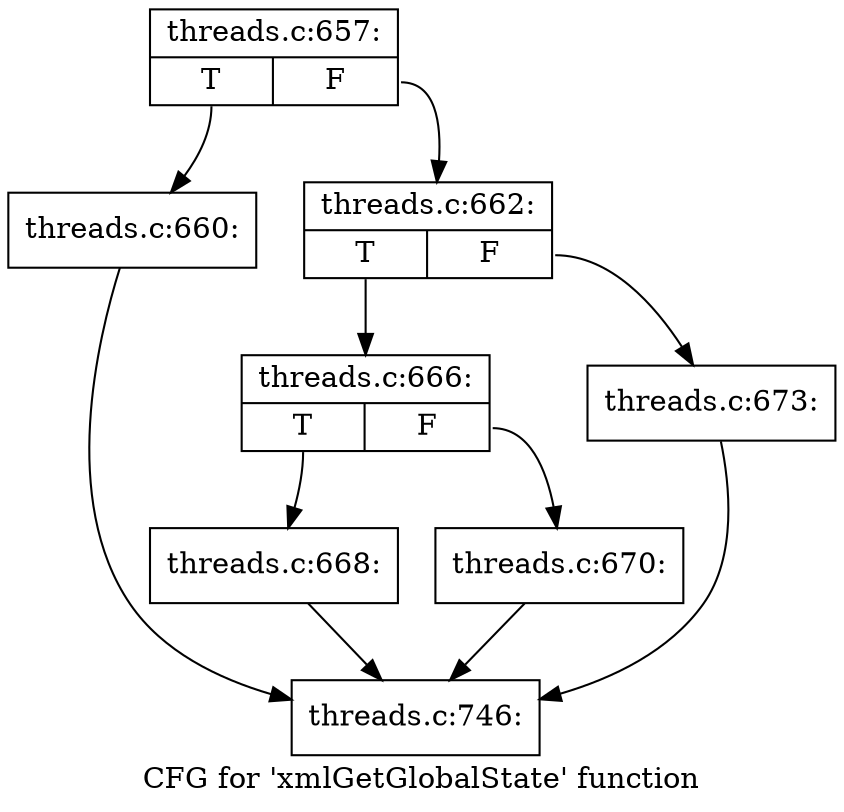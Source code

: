 digraph "CFG for 'xmlGetGlobalState' function" {
	label="CFG for 'xmlGetGlobalState' function";

	Node0x55d75a7a49f0 [shape=record,label="{threads.c:657:|{<s0>T|<s1>F}}"];
	Node0x55d75a7a49f0:s0 -> Node0x55d75a8b3040;
	Node0x55d75a7a49f0:s1 -> Node0x55d75a8b3090;
	Node0x55d75a8b3040 [shape=record,label="{threads.c:660:}"];
	Node0x55d75a8b3040 -> Node0x55d75a895860;
	Node0x55d75a8b3090 [shape=record,label="{threads.c:662:|{<s0>T|<s1>F}}"];
	Node0x55d75a8b3090:s0 -> Node0x55d75a7744e0;
	Node0x55d75a8b3090:s1 -> Node0x55d75a8c6de0;
	Node0x55d75a7744e0 [shape=record,label="{threads.c:666:|{<s0>T|<s1>F}}"];
	Node0x55d75a7744e0:s0 -> Node0x55d75a8c7ae0;
	Node0x55d75a7744e0:s1 -> Node0x55d75a8c7b30;
	Node0x55d75a8c7ae0 [shape=record,label="{threads.c:668:}"];
	Node0x55d75a8c7ae0 -> Node0x55d75a895860;
	Node0x55d75a8c7b30 [shape=record,label="{threads.c:670:}"];
	Node0x55d75a8c7b30 -> Node0x55d75a895860;
	Node0x55d75a8c6de0 [shape=record,label="{threads.c:673:}"];
	Node0x55d75a8c6de0 -> Node0x55d75a895860;
	Node0x55d75a895860 [shape=record,label="{threads.c:746:}"];
}
